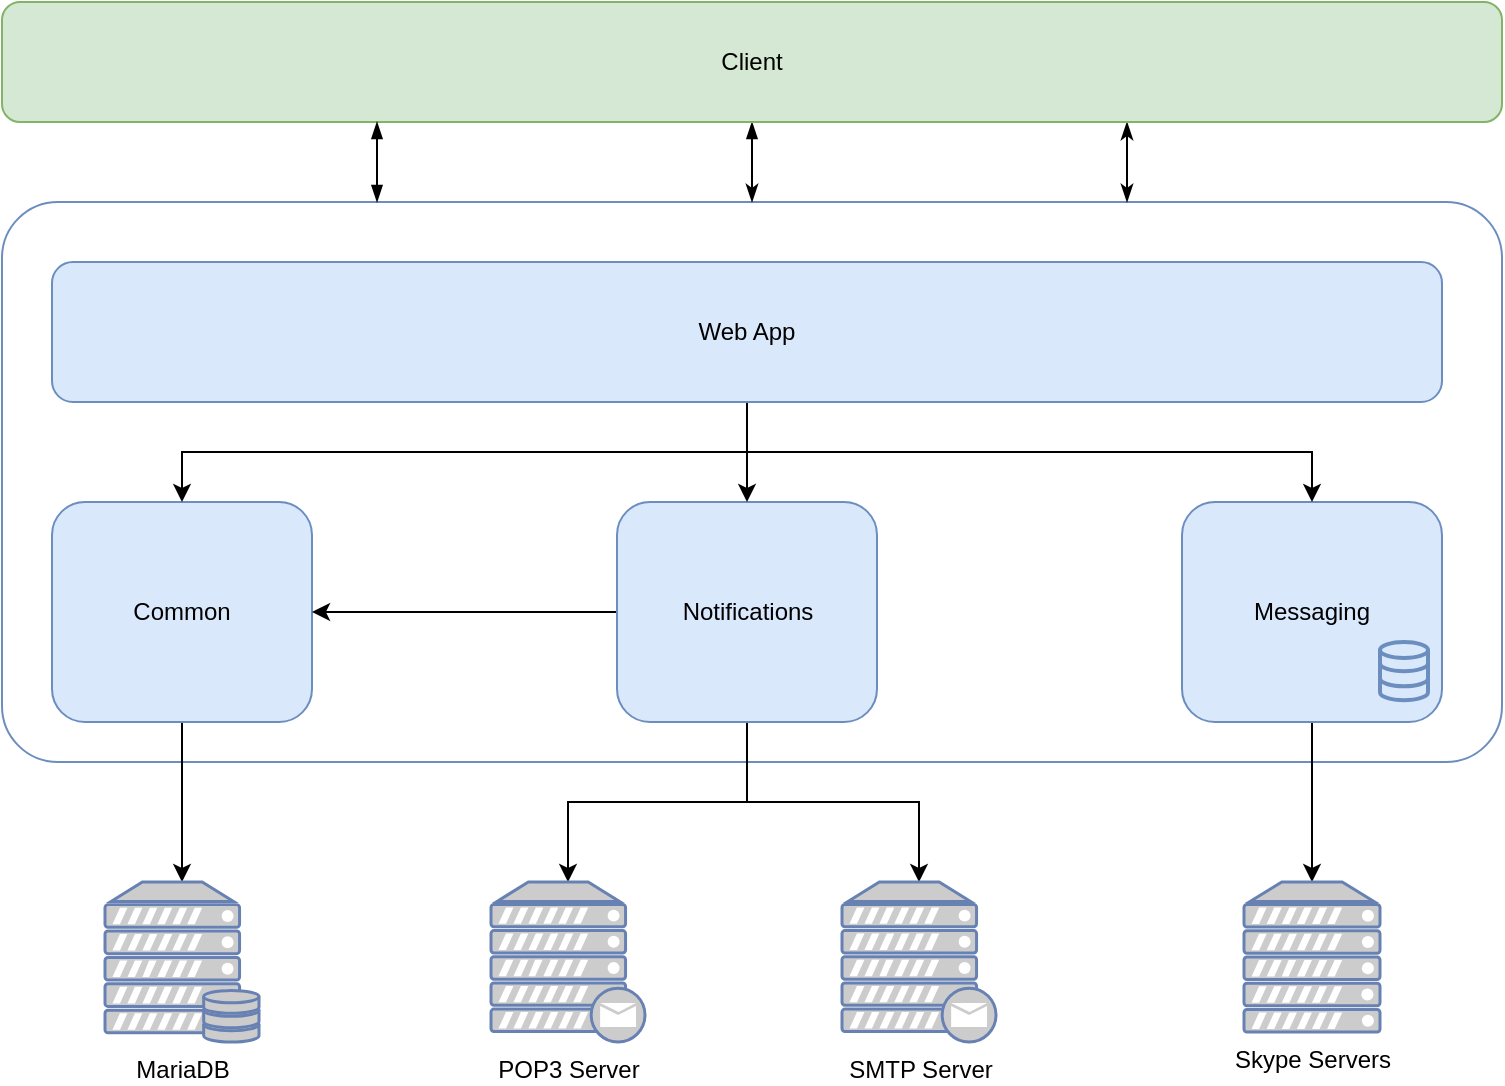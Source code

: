 <mxfile version="12.2.2" type="device" pages="1"><diagram id="Kv9MvYwYIdfiGuFOvHr1" name="Page-1"><mxGraphModel dx="1367" dy="805" grid="1" gridSize="10" guides="1" tooltips="1" connect="1" arrows="1" fold="1" page="1" pageScale="1" pageWidth="850" pageHeight="1100" math="0" shadow="0"><root><mxCell id="0"/><mxCell id="1" parent="0"/><mxCell id="3oF6ScCMOgjSf4AW8IdS-5" value="" style="rounded=1;arcSize=10;strokeColor=#6c8ebf;fillColor=none;dashed=0;html=1;" vertex="1" parent="1"><mxGeometry x="50" y="260" width="750" height="280" as="geometry"/></mxCell><mxCell id="3oF6ScCMOgjSf4AW8IdS-27" style="edgeStyle=orthogonalEdgeStyle;rounded=0;orthogonalLoop=1;jettySize=auto;html=1;exitX=0.5;exitY=1;exitDx=0;exitDy=0;" edge="1" parent="1" source="3oF6ScCMOgjSf4AW8IdS-6" target="3oF6ScCMOgjSf4AW8IdS-23"><mxGeometry relative="1" as="geometry"/></mxCell><mxCell id="3oF6ScCMOgjSf4AW8IdS-6" value="Common" style="rounded=1;whiteSpace=wrap;html=1;dashed=0;fillColor=#dae8fc;strokeColor=#6c8ebf;" vertex="1" parent="1"><mxGeometry x="75" y="410" width="130" height="110" as="geometry"/></mxCell><mxCell id="3oF6ScCMOgjSf4AW8IdS-31" style="edgeStyle=orthogonalEdgeStyle;rounded=0;orthogonalLoop=1;jettySize=auto;html=1;exitX=0.5;exitY=1;exitDx=0;exitDy=0;fontColor=#000000;" edge="1" parent="1" source="3oF6ScCMOgjSf4AW8IdS-7" target="3oF6ScCMOgjSf4AW8IdS-22"><mxGeometry relative="1" as="geometry"/></mxCell><mxCell id="3oF6ScCMOgjSf4AW8IdS-7" value="Messaging" style="rounded=1;whiteSpace=wrap;html=1;dashed=0;fillColor=#dae8fc;strokeColor=#6c8ebf;" vertex="1" parent="1"><mxGeometry x="640" y="410" width="130" height="110" as="geometry"/></mxCell><mxCell id="3oF6ScCMOgjSf4AW8IdS-10" style="edgeStyle=orthogonalEdgeStyle;rounded=0;orthogonalLoop=1;jettySize=auto;html=1;exitX=0;exitY=0.5;exitDx=0;exitDy=0;" edge="1" parent="1" source="3oF6ScCMOgjSf4AW8IdS-8" target="3oF6ScCMOgjSf4AW8IdS-6"><mxGeometry relative="1" as="geometry"/></mxCell><mxCell id="3oF6ScCMOgjSf4AW8IdS-28" style="edgeStyle=orthogonalEdgeStyle;rounded=0;orthogonalLoop=1;jettySize=auto;html=1;exitX=0.5;exitY=1;exitDx=0;exitDy=0;entryX=0.5;entryY=0;entryDx=0;entryDy=0;entryPerimeter=0;" edge="1" parent="1" source="3oF6ScCMOgjSf4AW8IdS-8" target="3oF6ScCMOgjSf4AW8IdS-21"><mxGeometry relative="1" as="geometry"/></mxCell><mxCell id="3oF6ScCMOgjSf4AW8IdS-30" style="edgeStyle=orthogonalEdgeStyle;rounded=0;orthogonalLoop=1;jettySize=auto;html=1;fontColor=#000000;" edge="1" parent="1" source="3oF6ScCMOgjSf4AW8IdS-8" target="3oF6ScCMOgjSf4AW8IdS-29"><mxGeometry relative="1" as="geometry"/></mxCell><mxCell id="3oF6ScCMOgjSf4AW8IdS-8" value="Notifications" style="rounded=1;whiteSpace=wrap;html=1;dashed=0;fillColor=#dae8fc;strokeColor=#6c8ebf;" vertex="1" parent="1"><mxGeometry x="357.5" y="410" width="130" height="110" as="geometry"/></mxCell><mxCell id="3oF6ScCMOgjSf4AW8IdS-12" style="edgeStyle=orthogonalEdgeStyle;rounded=0;orthogonalLoop=1;jettySize=auto;html=1;" edge="1" parent="1" source="3oF6ScCMOgjSf4AW8IdS-9" target="3oF6ScCMOgjSf4AW8IdS-7"><mxGeometry relative="1" as="geometry"/></mxCell><mxCell id="3oF6ScCMOgjSf4AW8IdS-13" style="edgeStyle=orthogonalEdgeStyle;rounded=0;orthogonalLoop=1;jettySize=auto;html=1;" edge="1" parent="1" source="3oF6ScCMOgjSf4AW8IdS-9" target="3oF6ScCMOgjSf4AW8IdS-6"><mxGeometry relative="1" as="geometry"/></mxCell><mxCell id="3oF6ScCMOgjSf4AW8IdS-17" style="edgeStyle=orthogonalEdgeStyle;rounded=0;orthogonalLoop=1;jettySize=auto;html=1;" edge="1" parent="1" source="3oF6ScCMOgjSf4AW8IdS-9" target="3oF6ScCMOgjSf4AW8IdS-8"><mxGeometry relative="1" as="geometry"/></mxCell><mxCell id="3oF6ScCMOgjSf4AW8IdS-9" value="Web App" style="rounded=1;whiteSpace=wrap;html=1;dashed=0;fillColor=#dae8fc;strokeColor=#6c8ebf;" vertex="1" parent="1"><mxGeometry x="75" y="290" width="695" height="70" as="geometry"/></mxCell><mxCell id="3oF6ScCMOgjSf4AW8IdS-18" value="" style="html=1;verticalLabelPosition=bottom;align=center;labelBackgroundColor=#ffffff;verticalAlign=top;strokeWidth=2;strokeColor=#6c8ebf;fillColor=#dae8fc;shadow=0;dashed=0;shape=mxgraph.ios7.icons.data;" vertex="1" parent="1"><mxGeometry x="739" y="480" width="24" height="29.1" as="geometry"/></mxCell><mxCell id="3oF6ScCMOgjSf4AW8IdS-21" value="POP3 Server" style="fontColor=#000000;verticalAlign=top;verticalLabelPosition=bottom;labelPosition=center;align=center;html=1;outlineConnect=0;fillColor=#CCCCCC;strokeColor=#6881B3;gradientColor=none;gradientDirection=north;strokeWidth=2;shape=mxgraph.networks.mail_server;dashed=0;" vertex="1" parent="1"><mxGeometry x="294.5" y="600" width="77" height="80" as="geometry"/></mxCell><mxCell id="3oF6ScCMOgjSf4AW8IdS-22" value="&lt;font color=&quot;#000000&quot;&gt;Skype Servers&lt;/font&gt;" style="fontColor=#0066CC;verticalAlign=top;verticalLabelPosition=bottom;labelPosition=center;align=center;html=1;outlineConnect=0;fillColor=#CCCCCC;strokeColor=#6881B3;gradientColor=none;gradientDirection=north;strokeWidth=2;shape=mxgraph.networks.server;dashed=0;" vertex="1" parent="1"><mxGeometry x="671" y="600" width="68" height="75" as="geometry"/></mxCell><mxCell id="3oF6ScCMOgjSf4AW8IdS-23" value="&lt;font color=&quot;#000000&quot;&gt;MariaDB&lt;/font&gt;" style="fontColor=#0066CC;verticalAlign=top;verticalLabelPosition=bottom;labelPosition=center;align=center;html=1;outlineConnect=0;fillColor=#CCCCCC;strokeColor=#6881B3;gradientColor=none;gradientDirection=north;strokeWidth=2;shape=mxgraph.networks.server_storage;dashed=0;" vertex="1" parent="1"><mxGeometry x="101.5" y="600" width="77" height="80" as="geometry"/></mxCell><mxCell id="3oF6ScCMOgjSf4AW8IdS-29" value="SMTP Server" style="fontColor=#000000;verticalAlign=top;verticalLabelPosition=bottom;labelPosition=center;align=center;html=1;outlineConnect=0;fillColor=#CCCCCC;strokeColor=#6881B3;gradientColor=none;gradientDirection=north;strokeWidth=2;shape=mxgraph.networks.mail_server;dashed=0;" vertex="1" parent="1"><mxGeometry x="470" y="600" width="77" height="80" as="geometry"/></mxCell><mxCell id="3oF6ScCMOgjSf4AW8IdS-40" style="rounded=0;orthogonalLoop=1;jettySize=auto;html=1;exitX=0.5;exitY=1;exitDx=0;exitDy=0;entryX=0.5;entryY=0;entryDx=0;entryDy=0;fontColor=#000000;endArrow=classicThin;endFill=1;startArrow=blockThin;startFill=1;" edge="1" parent="1" source="3oF6ScCMOgjSf4AW8IdS-36" target="3oF6ScCMOgjSf4AW8IdS-5"><mxGeometry relative="1" as="geometry"/></mxCell><mxCell id="3oF6ScCMOgjSf4AW8IdS-42" style="rounded=0;orthogonalLoop=1;jettySize=auto;html=1;exitX=0.75;exitY=1;exitDx=0;exitDy=0;entryX=0.75;entryY=0;entryDx=0;entryDy=0;fontColor=#000000;startArrow=classicThin;startFill=1;endArrow=classicThin;endFill=1;" edge="1" parent="1" source="3oF6ScCMOgjSf4AW8IdS-36" target="3oF6ScCMOgjSf4AW8IdS-5"><mxGeometry relative="1" as="geometry"/></mxCell><mxCell id="3oF6ScCMOgjSf4AW8IdS-36" value="Client" style="rounded=1;whiteSpace=wrap;html=1;dashed=0;strokeColor=#82b366;fillColor=#d5e8d4;" vertex="1" parent="1"><mxGeometry x="50" y="160" width="750" height="60" as="geometry"/></mxCell><mxCell id="3oF6ScCMOgjSf4AW8IdS-38" style="rounded=0;orthogonalLoop=1;jettySize=auto;html=1;exitX=0.25;exitY=1;exitDx=0;exitDy=0;entryX=0.25;entryY=0;entryDx=0;entryDy=0;fontColor=#000000;startArrow=blockThin;startFill=1;endArrow=blockThin;endFill=1;" edge="1" parent="1" source="3oF6ScCMOgjSf4AW8IdS-36" target="3oF6ScCMOgjSf4AW8IdS-5"><mxGeometry relative="1" as="geometry"/></mxCell></root></mxGraphModel></diagram></mxfile>